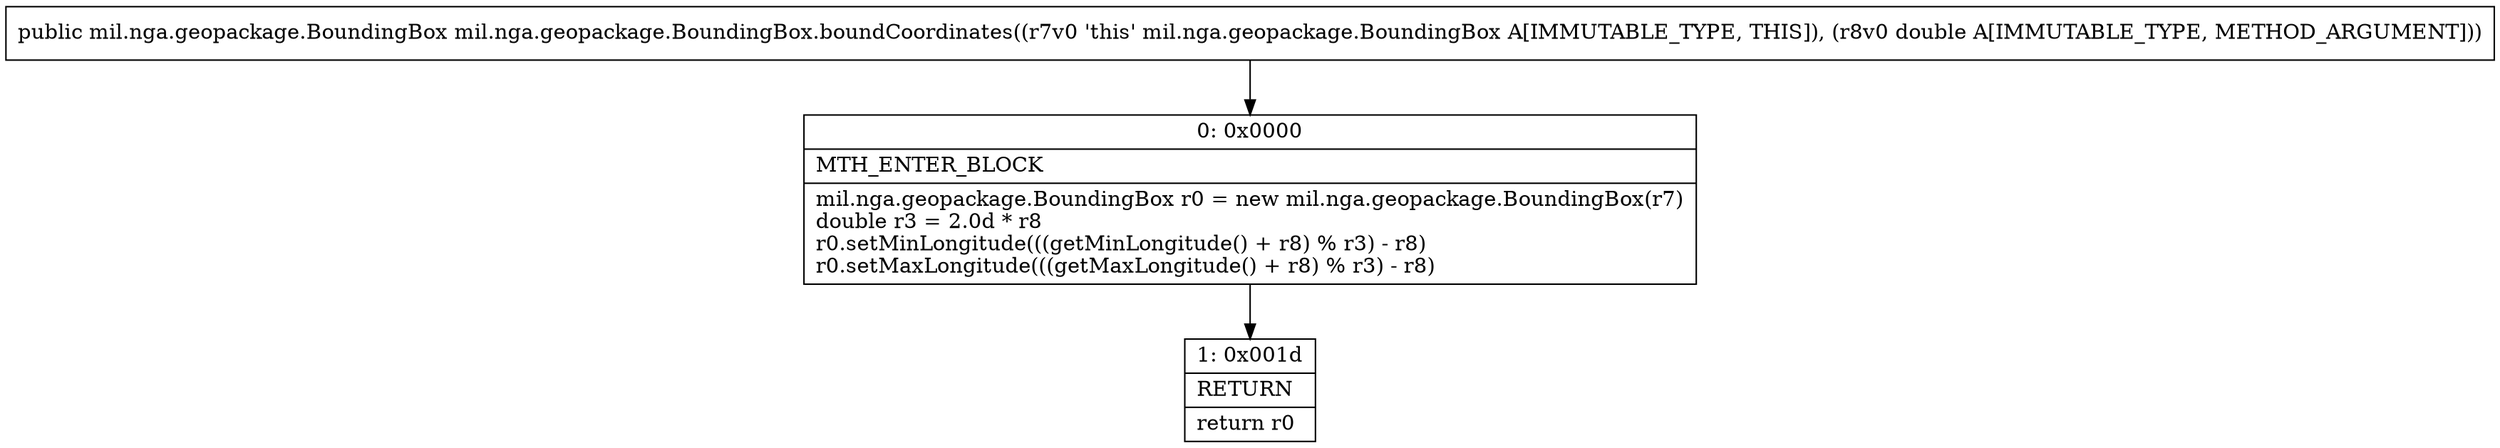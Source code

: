 digraph "CFG formil.nga.geopackage.BoundingBox.boundCoordinates(D)Lmil\/nga\/geopackage\/BoundingBox;" {
Node_0 [shape=record,label="{0\:\ 0x0000|MTH_ENTER_BLOCK\l|mil.nga.geopackage.BoundingBox r0 = new mil.nga.geopackage.BoundingBox(r7)\ldouble r3 = 2.0d * r8\lr0.setMinLongitude(((getMinLongitude() + r8) % r3) \- r8)\lr0.setMaxLongitude(((getMaxLongitude() + r8) % r3) \- r8)\l}"];
Node_1 [shape=record,label="{1\:\ 0x001d|RETURN\l|return r0\l}"];
MethodNode[shape=record,label="{public mil.nga.geopackage.BoundingBox mil.nga.geopackage.BoundingBox.boundCoordinates((r7v0 'this' mil.nga.geopackage.BoundingBox A[IMMUTABLE_TYPE, THIS]), (r8v0 double A[IMMUTABLE_TYPE, METHOD_ARGUMENT])) }"];
MethodNode -> Node_0;
Node_0 -> Node_1;
}

